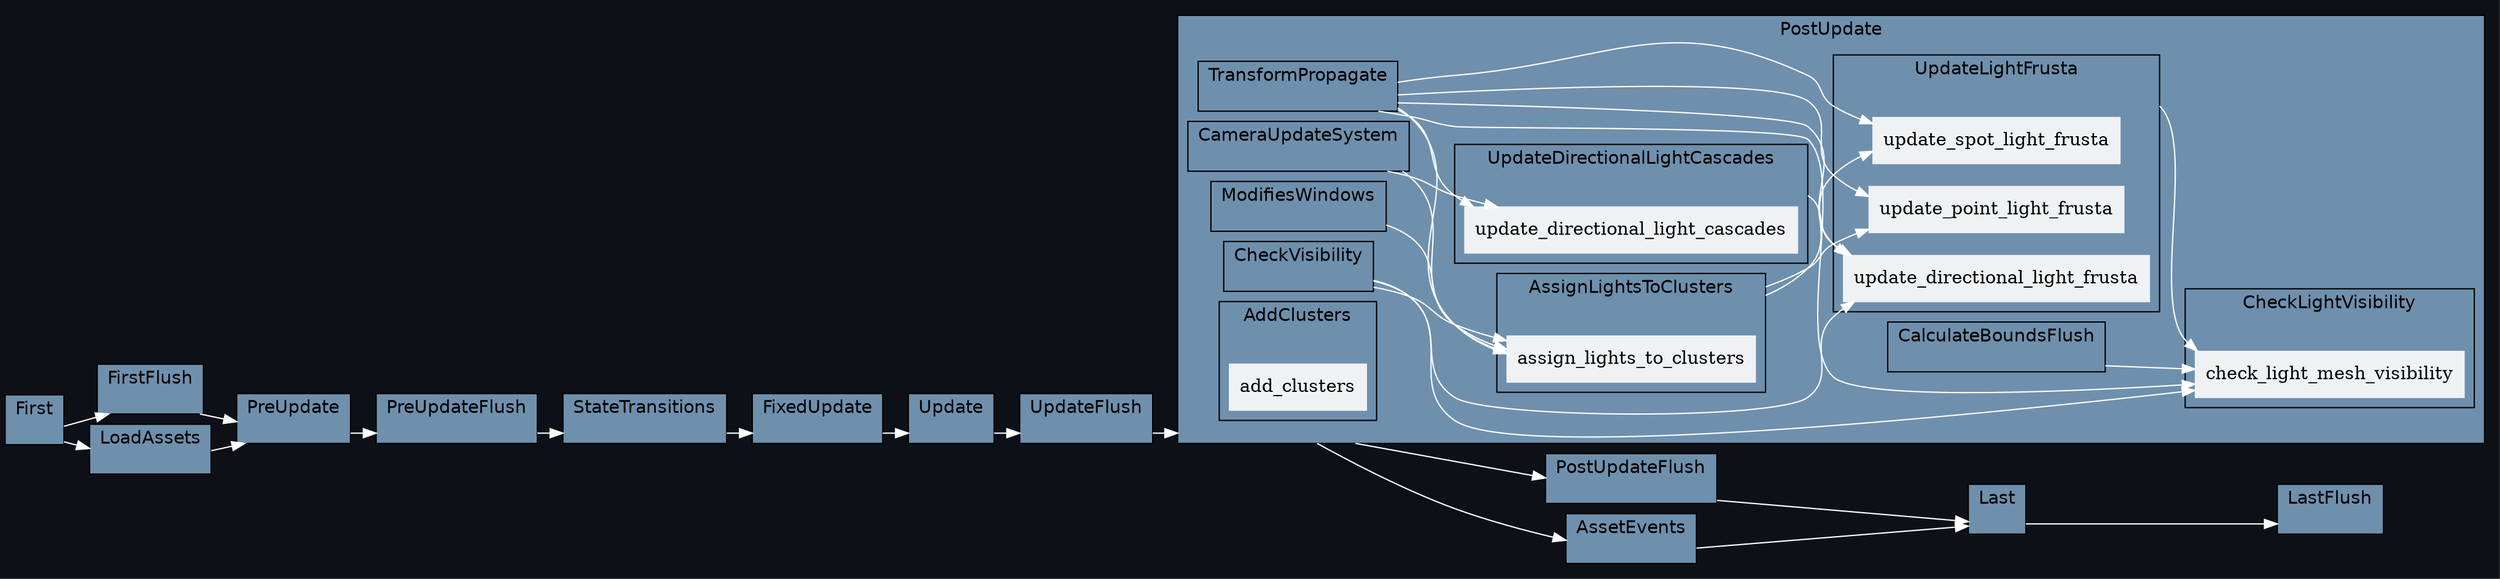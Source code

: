 digraph "schedule" {
	"compound"="true";
	"splines"="spline";
	"rankdir"="LR";
	"bgcolor"="#0d1117";
	"fontname"="Helvetica";
	node ["shape"="box", "style"="filled", "fillcolor"="#eff1f3", "color"="#eff1f3"];
	edge ["color"="white"];
	subgraph "clusternode_Set(0)" {
		"label"="Update";
		"bgcolor"="#6f90ad";
		"set_marker_node_Set(0)" ["style"="invis", "label"="", "height"="0", "shape"="point"]
	}
	
	subgraph "clusternode_Set(2)" {
		"label"="FirstFlush";
		"bgcolor"="#6f90ad";
		"set_marker_node_Set(2)" ["style"="invis", "label"="", "height"="0", "shape"="point"]
	}
	
	subgraph "clusternode_Set(3)" {
		"label"="PreUpdateFlush";
		"bgcolor"="#6f90ad";
		"set_marker_node_Set(3)" ["style"="invis", "label"="", "height"="0", "shape"="point"]
	}
	
	subgraph "clusternode_Set(4)" {
		"label"="UpdateFlush";
		"bgcolor"="#6f90ad";
		"set_marker_node_Set(4)" ["style"="invis", "label"="", "height"="0", "shape"="point"]
	}
	
	subgraph "clusternode_Set(5)" {
		"label"="PostUpdateFlush";
		"bgcolor"="#6f90ad";
		"set_marker_node_Set(5)" ["style"="invis", "label"="", "height"="0", "shape"="point"]
	}
	
	subgraph "clusternode_Set(6)" {
		"label"="LastFlush";
		"bgcolor"="#6f90ad";
		"set_marker_node_Set(6)" ["style"="invis", "label"="", "height"="0", "shape"="point"]
	}
	
	subgraph "clusternode_Set(7)" {
		"label"="First";
		"bgcolor"="#6f90ad";
		"set_marker_node_Set(7)" ["style"="invis", "label"="", "height"="0", "shape"="point"]
	}
	
	subgraph "clusternode_Set(8)" {
		"label"="PreUpdate";
		"bgcolor"="#6f90ad";
		"set_marker_node_Set(8)" ["style"="invis", "label"="", "height"="0", "shape"="point"]
	}
	
	subgraph "clusternode_Set(9)" {
		"label"="StateTransitions";
		"bgcolor"="#6f90ad";
		"set_marker_node_Set(9)" ["style"="invis", "label"="", "height"="0", "shape"="point"]
	}
	
	subgraph "clusternode_Set(10)" {
		"label"="FixedUpdate";
		"bgcolor"="#6f90ad";
		"set_marker_node_Set(10)" ["style"="invis", "label"="", "height"="0", "shape"="point"]
	}
	
	subgraph "clusternode_Set(11)" {
		"label"="PostUpdate";
		"bgcolor"="#6f90ad";
		"set_marker_node_Set(11)" ["style"="invis", "label"="", "height"="0", "shape"="point"]
		subgraph "clusternode_Set(20)" {
			"label"="TransformPropagate";
			"bgcolor"="#6f90ad";
			"set_marker_node_Set(20)" ["style"="invis", "label"="", "height"="0", "shape"="point"]
		}
		
		subgraph "clusternode_Set(70)" {
			"label"="ModifiesWindows";
			"bgcolor"="#6f90ad";
			"set_marker_node_Set(70)" ["style"="invis", "label"="", "height"="0", "shape"="point"]
		}
		
		subgraph "clusternode_Set(77)" {
			"label"="CameraUpdateSystem";
			"bgcolor"="#6f90ad";
			"set_marker_node_Set(77)" ["style"="invis", "label"="", "height"="0", "shape"="point"]
		}
		
		subgraph "clusternode_Set(82)" {
			"label"="CalculateBoundsFlush";
			"bgcolor"="#6f90ad";
			"set_marker_node_Set(82)" ["style"="invis", "label"="", "height"="0", "shape"="point"]
		}
		
		subgraph "clusternode_Set(86)" {
			"label"="CheckVisibility";
			"bgcolor"="#6f90ad";
			"set_marker_node_Set(86)" ["style"="invis", "label"="", "height"="0", "shape"="point"]
		}
		
		subgraph "clusternode_Set(128)" {
			"label"="AddClusters";
			"bgcolor"="#6f90ad";
			"set_marker_node_Set(128)" ["style"="invis", "label"="", "height"="0", "shape"="point"]
			"node_System(104)" ["label"="add_clusters"]
		}
		
		subgraph "clusternode_Set(130)" {
			"label"="AssignLightsToClusters";
			"bgcolor"="#6f90ad";
			"set_marker_node_Set(130)" ["style"="invis", "label"="", "height"="0", "shape"="point"]
			"node_System(106)" ["label"="assign_lights_to_clusters"]
		}
		
		subgraph "clusternode_Set(131)" {
			"label"="CheckLightVisibility";
			"bgcolor"="#6f90ad";
			"set_marker_node_Set(131)" ["style"="invis", "label"="", "height"="0", "shape"="point"]
			"node_System(111)" ["label"="check_light_mesh_visibility"]
		}
		
		subgraph "clusternode_Set(132)" {
			"label"="UpdateDirectionalLightCascades";
			"bgcolor"="#6f90ad";
			"set_marker_node_Set(132)" ["style"="invis", "label"="", "height"="0", "shape"="point"]
			"node_System(107)" ["label"="update_directional_light_cascades"]
		}
		
		subgraph "clusternode_Set(133)" {
			"label"="UpdateLightFrusta";
			"bgcolor"="#6f90ad";
			"set_marker_node_Set(133)" ["style"="invis", "label"="", "height"="0", "shape"="point"]
			"node_System(108)" ["label"="update_directional_light_frusta"]
			"node_System(109)" ["label"="update_point_light_frusta"]
			"node_System(110)" ["label"="update_spot_light_frusta"]
		}
		
	}
	
	subgraph "clusternode_Set(12)" {
		"label"="Last";
		"bgcolor"="#6f90ad";
		"set_marker_node_Set(12)" ["style"="invis", "label"="", "height"="0", "shape"="point"]
	}
	
	subgraph "clusternode_Set(58)" {
		"label"="LoadAssets";
		"bgcolor"="#6f90ad";
		"set_marker_node_Set(58)" ["style"="invis", "label"="", "height"="0", "shape"="point"]
	}
	
	subgraph "clusternode_Set(59)" {
		"label"="AssetEvents";
		"bgcolor"="#6f90ad";
		"set_marker_node_Set(59)" ["style"="invis", "label"="", "height"="0", "shape"="point"]
	}
	
	"set_marker_node_Set(7)" -> "set_marker_node_Set(2)" ["lhead"="clusternode_Set(2)", "ltail"="clusternode_Set(7)"]
	"set_marker_node_Set(2)" -> "set_marker_node_Set(8)" ["lhead"="clusternode_Set(8)", "ltail"="clusternode_Set(2)"]
	"set_marker_node_Set(8)" -> "set_marker_node_Set(3)" ["lhead"="clusternode_Set(3)", "ltail"="clusternode_Set(8)"]
	"set_marker_node_Set(3)" -> "set_marker_node_Set(9)" ["lhead"="clusternode_Set(9)", "ltail"="clusternode_Set(3)"]
	"set_marker_node_Set(9)" -> "set_marker_node_Set(10)" ["lhead"="clusternode_Set(10)", "ltail"="clusternode_Set(9)"]
	"set_marker_node_Set(10)" -> "set_marker_node_Set(0)" ["lhead"="clusternode_Set(0)", "ltail"="clusternode_Set(10)"]
	"set_marker_node_Set(0)" -> "set_marker_node_Set(4)" ["lhead"="clusternode_Set(4)", "ltail"="clusternode_Set(0)"]
	"set_marker_node_Set(4)" -> "set_marker_node_Set(11)" ["lhead"="clusternode_Set(11)", "ltail"="clusternode_Set(4)"]
	"set_marker_node_Set(11)" -> "set_marker_node_Set(5)" ["lhead"="clusternode_Set(5)", "ltail"="clusternode_Set(11)"]
	"set_marker_node_Set(5)" -> "set_marker_node_Set(12)" ["lhead"="clusternode_Set(12)", "ltail"="clusternode_Set(5)"]
	"set_marker_node_Set(12)" -> "set_marker_node_Set(6)" ["lhead"="clusternode_Set(6)", "ltail"="clusternode_Set(12)"]
	"set_marker_node_Set(58)" -> "set_marker_node_Set(8)" ["lhead"="clusternode_Set(8)", "ltail"="clusternode_Set(58)"]
	"set_marker_node_Set(7)" -> "set_marker_node_Set(58)" ["lhead"="clusternode_Set(58)", "ltail"="clusternode_Set(7)"]
	"set_marker_node_Set(11)" -> "set_marker_node_Set(59)" ["lhead"="clusternode_Set(59)", "ltail"="clusternode_Set(11)"]
	"set_marker_node_Set(59)" -> "set_marker_node_Set(12)" ["lhead"="clusternode_Set(12)", "ltail"="clusternode_Set(59)"]
	"set_marker_node_Set(20)" -> "node_System(106)" ["lhead"="", "ltail"="clusternode_Set(20)"]
	"set_marker_node_Set(86)" -> "node_System(106)" ["lhead"="", "ltail"="clusternode_Set(86)"]
	"set_marker_node_Set(77)" -> "node_System(106)" ["lhead"="", "ltail"="clusternode_Set(77)"]
	"set_marker_node_Set(70)" -> "node_System(106)" ["lhead"="", "ltail"="clusternode_Set(70)"]
	"set_marker_node_Set(20)" -> "node_System(107)" ["lhead"="", "ltail"="clusternode_Set(20)"]
	"set_marker_node_Set(77)" -> "node_System(107)" ["lhead"="", "ltail"="clusternode_Set(77)"]
	"set_marker_node_Set(86)" -> "node_System(108)" ["lhead"="", "ltail"="clusternode_Set(86)"]
	"set_marker_node_Set(20)" -> "node_System(108)" ["lhead"="", "ltail"="clusternode_Set(20)"]
	"set_marker_node_Set(132)" -> "node_System(108)" ["lhead"="", "ltail"="clusternode_Set(132)"]
	"set_marker_node_Set(20)" -> "node_System(109)" ["lhead"="", "ltail"="clusternode_Set(20)"]
	"set_marker_node_Set(130)" -> "node_System(109)" ["lhead"="", "ltail"="clusternode_Set(130)"]
	"set_marker_node_Set(20)" -> "node_System(110)" ["lhead"="", "ltail"="clusternode_Set(20)"]
	"set_marker_node_Set(130)" -> "node_System(110)" ["lhead"="", "ltail"="clusternode_Set(130)"]
	"set_marker_node_Set(82)" -> "node_System(111)" ["lhead"="", "ltail"="clusternode_Set(82)"]
	"set_marker_node_Set(20)" -> "node_System(111)" ["lhead"="", "ltail"="clusternode_Set(20)"]
	"set_marker_node_Set(133)" -> "node_System(111)" ["lhead"="", "ltail"="clusternode_Set(133)"]
	"set_marker_node_Set(86)" -> "node_System(111)" ["lhead"="", "ltail"="clusternode_Set(86)"]
}
